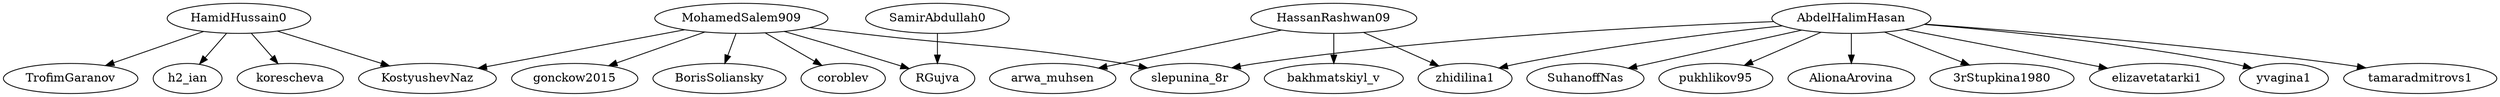 strict digraph {
"MohamedSalem909" -> "KostyushevNaz"
"MohamedSalem909" -> "gonckow2015"
"MohamedSalem909" -> "BorisSoliansky"
"MohamedSalem909" -> "coroblev"
"MohamedSalem909" -> "slepunina_8r"
"MohamedSalem909" -> "RGujva"
"HamidHussain0" -> "TrofimGaranov"
"HamidHussain0" -> "h2_ian"
"HamidHussain0" -> "korescheva"
"HamidHussain0" -> "KostyushevNaz"
"HassanRashwan09" -> "arwa_muhsen"
"HassanRashwan09" -> "bakhmatskiyl_v"
"HassanRashwan09" -> "zhidilina1"
"AbdelHalimHasan" -> "tamaradmitrovs1"
"AbdelHalimHasan" -> "SuhanoffNas"
"AbdelHalimHasan" -> "pukhlikov95"
"AbdelHalimHasan" -> "AlionaArovina"
"AbdelHalimHasan" -> "3rStupkina1980"
"AbdelHalimHasan" -> "zhidilina1"
"AbdelHalimHasan" -> "slepunina_8r"
"AbdelHalimHasan" -> "elizavetatarki1"
"AbdelHalimHasan" -> "yvagina1"
"SamirAbdullah0" -> "RGujva"
}